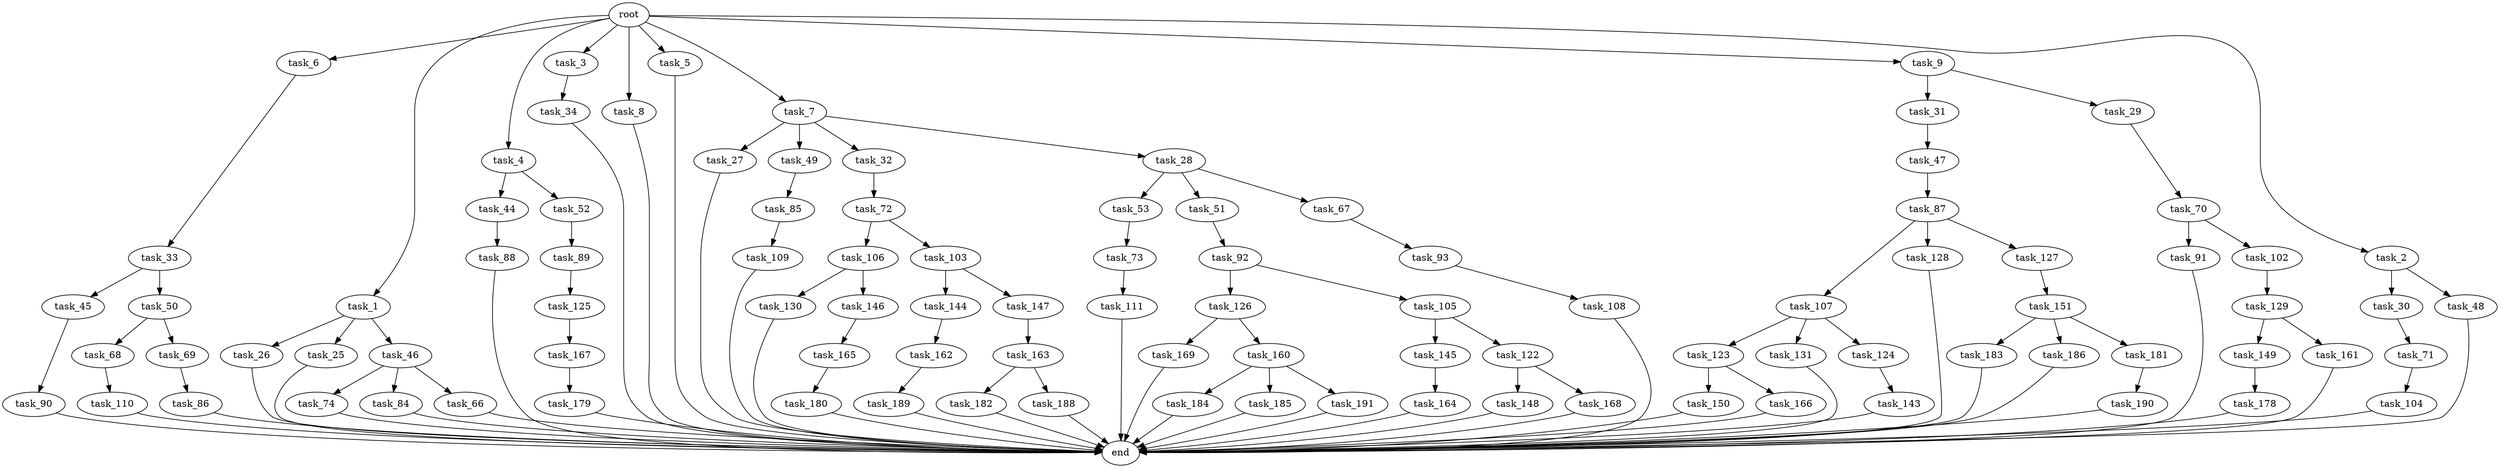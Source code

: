 digraph G {
  task_6 [size="1.024000"];
  task_169 [size="695784701.952000"];
  task_91 [size="137438953.472000"];
  task_45 [size="858993459.200000"];
  task_123 [size="34359738.368000"];
  task_44 [size="420906795.008000"];
  task_26 [size="549755813.888000"];
  task_1 [size="1.024000"];
  task_150 [size="34359738.368000"];
  task_68 [size="77309411.328000"];
  task_190 [size="34359738.368000"];
  task_149 [size="309237645.312000"];
  task_130 [size="420906795.008000"];
  task_72 [size="137438953.472000"];
  root [size="0.000000"];
  task_178 [size="137438953.472000"];
  task_179 [size="549755813.888000"];
  task_144 [size="695784701.952000"];
  task_148 [size="34359738.368000"];
  task_74 [size="858993459.200000"];
  task_4 [size="1.024000"];
  task_3 [size="1.024000"];
  task_86 [size="214748364.800000"];
  task_147 [size="695784701.952000"];
  task_131 [size="34359738.368000"];
  task_93 [size="34359738.368000"];
  task_84 [size="858993459.200000"];
  task_183 [size="420906795.008000"];
  task_182 [size="214748364.800000"];
  task_8 [size="1.024000"];
  task_184 [size="309237645.312000"];
  task_27 [size="77309411.328000"];
  task_109 [size="34359738.368000"];
  task_5 [size="1.024000"];
  task_166 [size="34359738.368000"];
  task_107 [size="549755813.888000"];
  task_49 [size="77309411.328000"];
  task_145 [size="858993459.200000"];
  task_128 [size="549755813.888000"];
  task_32 [size="77309411.328000"];
  task_92 [size="77309411.328000"];
  task_168 [size="34359738.368000"];
  task_88 [size="34359738.368000"];
  task_167 [size="309237645.312000"];
  task_7 [size="1.024000"];
  task_189 [size="549755813.888000"];
  task_188 [size="214748364.800000"];
  task_151 [size="420906795.008000"];
  task_53 [size="858993459.200000"];
  task_25 [size="549755813.888000"];
  task_126 [size="77309411.328000"];
  task_51 [size="858993459.200000"];
  task_31 [size="34359738.368000"];
  task_186 [size="420906795.008000"];
  task_28 [size="77309411.328000"];
  task_9 [size="1.024000"];
  task_180 [size="549755813.888000"];
  task_162 [size="34359738.368000"];
  task_66 [size="858993459.200000"];
  task_143 [size="34359738.368000"];
  task_2 [size="1.024000"];
  task_106 [size="137438953.472000"];
  task_105 [size="77309411.328000"];
  task_129 [size="695784701.952000"];
  task_52 [size="420906795.008000"];
  task_87 [size="695784701.952000"];
  task_50 [size="858993459.200000"];
  task_122 [size="858993459.200000"];
  task_111 [size="309237645.312000"];
  task_104 [size="34359738.368000"];
  task_160 [size="695784701.952000"];
  task_103 [size="137438953.472000"];
  task_127 [size="549755813.888000"];
  task_70 [size="695784701.952000"];
  task_165 [size="549755813.888000"];
  task_30 [size="309237645.312000"];
  task_67 [size="858993459.200000"];
  task_48 [size="309237645.312000"];
  task_73 [size="214748364.800000"];
  task_185 [size="309237645.312000"];
  task_164 [size="549755813.888000"];
  task_191 [size="309237645.312000"];
  task_85 [size="858993459.200000"];
  task_163 [size="137438953.472000"];
  task_29 [size="34359738.368000"];
  task_102 [size="137438953.472000"];
  task_181 [size="420906795.008000"];
  task_161 [size="309237645.312000"];
  task_33 [size="77309411.328000"];
  task_47 [size="695784701.952000"];
  task_69 [size="77309411.328000"];
  task_108 [size="34359738.368000"];
  end [size="0.000000"];
  task_71 [size="77309411.328000"];
  task_89 [size="34359738.368000"];
  task_46 [size="549755813.888000"];
  task_146 [size="420906795.008000"];
  task_34 [size="77309411.328000"];
  task_110 [size="858993459.200000"];
  task_124 [size="34359738.368000"];
  task_125 [size="214748364.800000"];
  task_90 [size="695784701.952000"];

  task_6 -> task_33 [size="75497472.000000"];
  task_169 -> end [size="1.000000"];
  task_91 -> end [size="1.000000"];
  task_45 -> task_90 [size="679477248.000000"];
  task_123 -> task_166 [size="33554432.000000"];
  task_123 -> task_150 [size="33554432.000000"];
  task_44 -> task_88 [size="33554432.000000"];
  task_26 -> end [size="1.000000"];
  task_1 -> task_26 [size="536870912.000000"];
  task_1 -> task_25 [size="536870912.000000"];
  task_1 -> task_46 [size="536870912.000000"];
  task_150 -> end [size="1.000000"];
  task_68 -> task_110 [size="838860800.000000"];
  task_190 -> end [size="1.000000"];
  task_149 -> task_178 [size="134217728.000000"];
  task_130 -> end [size="1.000000"];
  task_72 -> task_106 [size="134217728.000000"];
  task_72 -> task_103 [size="134217728.000000"];
  root -> task_2 [size="1.000000"];
  root -> task_6 [size="1.000000"];
  root -> task_7 [size="1.000000"];
  root -> task_4 [size="1.000000"];
  root -> task_3 [size="1.000000"];
  root -> task_5 [size="1.000000"];
  root -> task_1 [size="1.000000"];
  root -> task_8 [size="1.000000"];
  root -> task_9 [size="1.000000"];
  task_178 -> end [size="1.000000"];
  task_179 -> end [size="1.000000"];
  task_144 -> task_162 [size="33554432.000000"];
  task_148 -> end [size="1.000000"];
  task_74 -> end [size="1.000000"];
  task_4 -> task_52 [size="411041792.000000"];
  task_4 -> task_44 [size="411041792.000000"];
  task_3 -> task_34 [size="75497472.000000"];
  task_86 -> end [size="1.000000"];
  task_147 -> task_163 [size="134217728.000000"];
  task_131 -> end [size="1.000000"];
  task_93 -> task_108 [size="33554432.000000"];
  task_84 -> end [size="1.000000"];
  task_183 -> end [size="1.000000"];
  task_182 -> end [size="1.000000"];
  task_8 -> end [size="1.000000"];
  task_184 -> end [size="1.000000"];
  task_27 -> end [size="1.000000"];
  task_109 -> end [size="1.000000"];
  task_5 -> end [size="1.000000"];
  task_166 -> end [size="1.000000"];
  task_107 -> task_124 [size="33554432.000000"];
  task_107 -> task_131 [size="33554432.000000"];
  task_107 -> task_123 [size="33554432.000000"];
  task_49 -> task_85 [size="838860800.000000"];
  task_145 -> task_164 [size="536870912.000000"];
  task_128 -> end [size="1.000000"];
  task_32 -> task_72 [size="134217728.000000"];
  task_92 -> task_105 [size="75497472.000000"];
  task_92 -> task_126 [size="75497472.000000"];
  task_168 -> end [size="1.000000"];
  task_88 -> end [size="1.000000"];
  task_167 -> task_179 [size="536870912.000000"];
  task_7 -> task_27 [size="75497472.000000"];
  task_7 -> task_32 [size="75497472.000000"];
  task_7 -> task_28 [size="75497472.000000"];
  task_7 -> task_49 [size="75497472.000000"];
  task_189 -> end [size="1.000000"];
  task_188 -> end [size="1.000000"];
  task_151 -> task_186 [size="411041792.000000"];
  task_151 -> task_183 [size="411041792.000000"];
  task_151 -> task_181 [size="411041792.000000"];
  task_53 -> task_73 [size="209715200.000000"];
  task_25 -> end [size="1.000000"];
  task_126 -> task_169 [size="679477248.000000"];
  task_126 -> task_160 [size="679477248.000000"];
  task_51 -> task_92 [size="75497472.000000"];
  task_31 -> task_47 [size="679477248.000000"];
  task_186 -> end [size="1.000000"];
  task_28 -> task_67 [size="838860800.000000"];
  task_28 -> task_53 [size="838860800.000000"];
  task_28 -> task_51 [size="838860800.000000"];
  task_9 -> task_29 [size="33554432.000000"];
  task_9 -> task_31 [size="33554432.000000"];
  task_180 -> end [size="1.000000"];
  task_162 -> task_189 [size="536870912.000000"];
  task_66 -> end [size="1.000000"];
  task_143 -> end [size="1.000000"];
  task_2 -> task_48 [size="301989888.000000"];
  task_2 -> task_30 [size="301989888.000000"];
  task_106 -> task_130 [size="411041792.000000"];
  task_106 -> task_146 [size="411041792.000000"];
  task_105 -> task_122 [size="838860800.000000"];
  task_105 -> task_145 [size="838860800.000000"];
  task_129 -> task_149 [size="301989888.000000"];
  task_129 -> task_161 [size="301989888.000000"];
  task_52 -> task_89 [size="33554432.000000"];
  task_87 -> task_128 [size="536870912.000000"];
  task_87 -> task_107 [size="536870912.000000"];
  task_87 -> task_127 [size="536870912.000000"];
  task_50 -> task_68 [size="75497472.000000"];
  task_50 -> task_69 [size="75497472.000000"];
  task_122 -> task_168 [size="33554432.000000"];
  task_122 -> task_148 [size="33554432.000000"];
  task_111 -> end [size="1.000000"];
  task_104 -> end [size="1.000000"];
  task_160 -> task_184 [size="301989888.000000"];
  task_160 -> task_191 [size="301989888.000000"];
  task_160 -> task_185 [size="301989888.000000"];
  task_103 -> task_144 [size="679477248.000000"];
  task_103 -> task_147 [size="679477248.000000"];
  task_127 -> task_151 [size="411041792.000000"];
  task_70 -> task_102 [size="134217728.000000"];
  task_70 -> task_91 [size="134217728.000000"];
  task_165 -> task_180 [size="536870912.000000"];
  task_30 -> task_71 [size="75497472.000000"];
  task_67 -> task_93 [size="33554432.000000"];
  task_48 -> end [size="1.000000"];
  task_73 -> task_111 [size="301989888.000000"];
  task_185 -> end [size="1.000000"];
  task_164 -> end [size="1.000000"];
  task_191 -> end [size="1.000000"];
  task_85 -> task_109 [size="33554432.000000"];
  task_163 -> task_182 [size="209715200.000000"];
  task_163 -> task_188 [size="209715200.000000"];
  task_29 -> task_70 [size="679477248.000000"];
  task_102 -> task_129 [size="679477248.000000"];
  task_181 -> task_190 [size="33554432.000000"];
  task_161 -> end [size="1.000000"];
  task_33 -> task_50 [size="838860800.000000"];
  task_33 -> task_45 [size="838860800.000000"];
  task_47 -> task_87 [size="679477248.000000"];
  task_69 -> task_86 [size="209715200.000000"];
  task_108 -> end [size="1.000000"];
  task_71 -> task_104 [size="33554432.000000"];
  task_89 -> task_125 [size="209715200.000000"];
  task_46 -> task_66 [size="838860800.000000"];
  task_46 -> task_84 [size="838860800.000000"];
  task_46 -> task_74 [size="838860800.000000"];
  task_146 -> task_165 [size="536870912.000000"];
  task_34 -> end [size="1.000000"];
  task_110 -> end [size="1.000000"];
  task_124 -> task_143 [size="33554432.000000"];
  task_125 -> task_167 [size="301989888.000000"];
  task_90 -> end [size="1.000000"];
}

